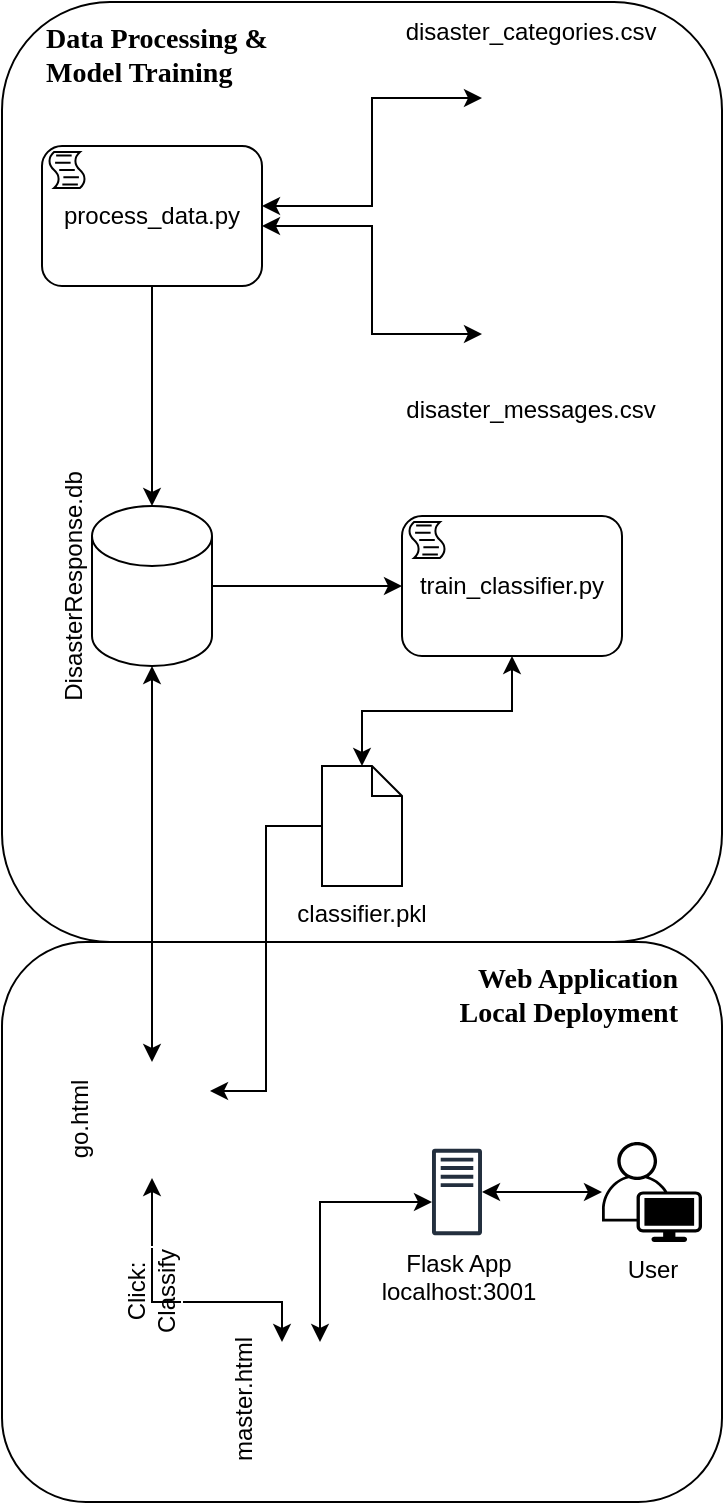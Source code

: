 <mxfile version="15.0.2" type="device"><diagram id="sBYXUSzWbDdxyva8VSn4" name="Page-1"><mxGraphModel dx="717" dy="709" grid="1" gridSize="10" guides="1" tooltips="1" connect="1" arrows="1" fold="1" page="1" pageScale="1" pageWidth="850" pageHeight="1100" math="0" shadow="0"><root><mxCell id="0"/><mxCell id="1" parent="0"/><mxCell id="HXa6G8np29_9BibCmOEg-16" value="Web Application&lt;br&gt;Local Deployment" style="rounded=1;whiteSpace=wrap;html=1;verticalAlign=bottom;fontFamily=Verdana;labelPosition=center;verticalLabelPosition=top;align=right;spacing=0;spacingBottom=-45;spacingLeft=0;fontStyle=1;spacingRight=22;fontSize=14;" vertex="1" parent="1"><mxGeometry x="100" y="480" width="360" height="280" as="geometry"/></mxCell><mxCell id="HXa6G8np29_9BibCmOEg-15" value="Data Processing &amp;amp;&lt;br style=&quot;font-size: 14px;&quot;&gt;Model Training" style="rounded=1;whiteSpace=wrap;html=1;verticalAlign=bottom;fontFamily=Verdana;labelPosition=center;verticalLabelPosition=top;align=left;spacing=0;spacingBottom=-45;spacingLeft=22;fontStyle=1;spacingRight=0;fontSize=14;" vertex="1" parent="1"><mxGeometry x="100" y="10" width="360" height="470" as="geometry"/></mxCell><mxCell id="HXa6G8np29_9BibCmOEg-7" style="edgeStyle=orthogonalEdgeStyle;rounded=0;orthogonalLoop=1;jettySize=auto;html=1;entryX=0;entryY=0.5;entryDx=0;entryDy=0;startArrow=classic;startFill=1;" edge="1" parent="1" source="HXa6G8np29_9BibCmOEg-1" target="HXa6G8np29_9BibCmOEg-6"><mxGeometry relative="1" as="geometry"><Array as="points"><mxPoint x="285" y="122"/><mxPoint x="285" y="176"/></Array></mxGeometry></mxCell><mxCell id="HXa6G8np29_9BibCmOEg-8" style="edgeStyle=orthogonalEdgeStyle;rounded=0;orthogonalLoop=1;jettySize=auto;html=1;entryX=0;entryY=0.5;entryDx=0;entryDy=0;startArrow=classic;startFill=1;" edge="1" parent="1" source="HXa6G8np29_9BibCmOEg-1" target="HXa6G8np29_9BibCmOEg-5"><mxGeometry relative="1" as="geometry"><Array as="points"><mxPoint x="285" y="112"/><mxPoint x="285" y="58"/></Array></mxGeometry></mxCell><mxCell id="HXa6G8np29_9BibCmOEg-10" style="edgeStyle=orthogonalEdgeStyle;rounded=0;orthogonalLoop=1;jettySize=auto;html=1;entryX=0.5;entryY=0;entryDx=0;entryDy=0;entryPerimeter=0;" edge="1" parent="1" source="HXa6G8np29_9BibCmOEg-1" target="HXa6G8np29_9BibCmOEg-9"><mxGeometry relative="1" as="geometry"><Array as="points"/></mxGeometry></mxCell><mxCell id="HXa6G8np29_9BibCmOEg-1" value="process_data.py" style="points=[[0.25,0,0],[0.5,0,0],[0.75,0,0],[1,0.25,0],[1,0.5,0],[1,0.75,0],[0.75,1,0],[0.5,1,0],[0.25,1,0],[0,0.75,0],[0,0.5,0],[0,0.25,0]];shape=mxgraph.bpmn.task;whiteSpace=wrap;rectStyle=rounded;size=10;taskMarker=script;" vertex="1" parent="1"><mxGeometry x="120" y="82" width="110" height="70" as="geometry"/></mxCell><mxCell id="HXa6G8np29_9BibCmOEg-5" value="disaster_categories.csv" style="shape=image;html=1;verticalAlign=bottom;verticalLabelPosition=top;labelBackgroundColor=#ffffff;imageAspect=0;aspect=fixed;image=https://cdn2.iconfinder.com/data/icons/simple-files/128/CSV.png;labelPosition=center;align=center;" vertex="1" parent="1"><mxGeometry x="340" y="34" width="48" height="48" as="geometry"/></mxCell><mxCell id="HXa6G8np29_9BibCmOEg-6" value="disaster_messages.csv" style="shape=image;html=1;verticalAlign=top;verticalLabelPosition=bottom;labelBackgroundColor=#ffffff;imageAspect=0;aspect=fixed;image=https://cdn2.iconfinder.com/data/icons/simple-files/128/CSV.png;labelPosition=center;align=center;" vertex="1" parent="1"><mxGeometry x="340" y="152" width="48" height="48" as="geometry"/></mxCell><mxCell id="HXa6G8np29_9BibCmOEg-12" style="edgeStyle=orthogonalEdgeStyle;rounded=0;orthogonalLoop=1;jettySize=auto;html=1;" edge="1" parent="1" source="HXa6G8np29_9BibCmOEg-9" target="HXa6G8np29_9BibCmOEg-11"><mxGeometry relative="1" as="geometry"/></mxCell><mxCell id="HXa6G8np29_9BibCmOEg-30" style="edgeStyle=orthogonalEdgeStyle;rounded=0;orthogonalLoop=1;jettySize=auto;html=1;entryX=0.5;entryY=0;entryDx=0;entryDy=0;fontFamily=Helvetica;fontSize=12;fontColor=#000000;startArrow=classic;startFill=1;shadow=0;" edge="1" parent="1" source="HXa6G8np29_9BibCmOEg-9" target="HXa6G8np29_9BibCmOEg-27"><mxGeometry relative="1" as="geometry"/></mxCell><mxCell id="HXa6G8np29_9BibCmOEg-9" value="DisasterResponse.db" style="shape=cylinder3;whiteSpace=wrap;html=1;boundedLbl=1;backgroundOutline=1;size=15;verticalAlign=bottom;labelPosition=left;verticalLabelPosition=middle;align=center;horizontal=0;" vertex="1" parent="1"><mxGeometry x="145" y="262" width="60" height="80" as="geometry"/></mxCell><mxCell id="HXa6G8np29_9BibCmOEg-14" style="edgeStyle=orthogonalEdgeStyle;rounded=0;orthogonalLoop=1;jettySize=auto;html=1;entryX=0.5;entryY=0;entryDx=0;entryDy=0;entryPerimeter=0;startArrow=classic;startFill=1;" edge="1" parent="1" source="HXa6G8np29_9BibCmOEg-11" target="HXa6G8np29_9BibCmOEg-13"><mxGeometry relative="1" as="geometry"/></mxCell><mxCell id="HXa6G8np29_9BibCmOEg-11" value="train_classifier.py" style="points=[[0.25,0,0],[0.5,0,0],[0.75,0,0],[1,0.25,0],[1,0.5,0],[1,0.75,0],[0.75,1,0],[0.5,1,0],[0.25,1,0],[0,0.75,0],[0,0.5,0],[0,0.25,0]];shape=mxgraph.bpmn.task;whiteSpace=wrap;rectStyle=rounded;size=10;taskMarker=script;" vertex="1" parent="1"><mxGeometry x="300" y="267" width="110" height="70" as="geometry"/></mxCell><mxCell id="HXa6G8np29_9BibCmOEg-35" style="edgeStyle=orthogonalEdgeStyle;rounded=0;orthogonalLoop=1;jettySize=auto;html=1;entryX=1;entryY=0.25;entryDx=0;entryDy=0;fontFamily=Helvetica;fontSize=12;fontColor=#000000;startArrow=none;startFill=0;" edge="1" parent="1" source="HXa6G8np29_9BibCmOEg-13" target="HXa6G8np29_9BibCmOEg-27"><mxGeometry relative="1" as="geometry"/></mxCell><mxCell id="HXa6G8np29_9BibCmOEg-13" value="classifier.pkl" style="shape=mxgraph.bpmn.data;labelPosition=center;verticalLabelPosition=bottom;align=center;verticalAlign=top;whiteSpace=wrap;size=15;html=1;" vertex="1" parent="1"><mxGeometry x="260" y="392" width="40" height="60" as="geometry"/></mxCell><mxCell id="HXa6G8np29_9BibCmOEg-19" style="edgeStyle=orthogonalEdgeStyle;rounded=0;orthogonalLoop=1;jettySize=auto;html=1;fontFamily=Helvetica;fontSize=12;fontColor=#000000;startArrow=classic;startFill=1;" edge="1" parent="1" source="HXa6G8np29_9BibCmOEg-17" target="HXa6G8np29_9BibCmOEg-18"><mxGeometry relative="1" as="geometry"/></mxCell><mxCell id="HXa6G8np29_9BibCmOEg-17" value="User" style="points=[[0.35,0,0],[0.98,0.51,0],[1,0.71,0],[0.67,1,0],[0,0.795,0],[0,0.65,0]];verticalLabelPosition=bottom;html=1;verticalAlign=top;aspect=fixed;align=center;pointerEvents=1;shape=mxgraph.cisco19.user;strokeColor=none;fontFamily=Helvetica;fontSize=12;fillColor=#000000;" vertex="1" parent="1"><mxGeometry x="400" y="580" width="50" height="50" as="geometry"/></mxCell><mxCell id="HXa6G8np29_9BibCmOEg-29" style="edgeStyle=orthogonalEdgeStyle;rounded=0;orthogonalLoop=1;jettySize=auto;html=1;entryX=0.5;entryY=0;entryDx=0;entryDy=0;fontFamily=Helvetica;fontSize=12;fontColor=#000000;startArrow=classic;startFill=1;" edge="1" parent="1" source="HXa6G8np29_9BibCmOEg-18" target="HXa6G8np29_9BibCmOEg-25"><mxGeometry relative="1" as="geometry"><Array as="points"><mxPoint x="259" y="610"/></Array></mxGeometry></mxCell><mxCell id="HXa6G8np29_9BibCmOEg-18" value="Flask App&lt;br&gt;localhost:3001" style="outlineConnect=0;gradientColor=none;fillColor=#232F3E;strokeColor=none;dashed=0;verticalLabelPosition=bottom;verticalAlign=top;align=center;html=1;fontSize=12;fontStyle=0;aspect=fixed;pointerEvents=1;shape=mxgraph.aws4.traditional_server;fontFamily=Helvetica;" vertex="1" parent="1"><mxGeometry x="315" y="583.33" width="25" height="43.33" as="geometry"/></mxCell><mxCell id="HXa6G8np29_9BibCmOEg-33" style="edgeStyle=orthogonalEdgeStyle;rounded=0;orthogonalLoop=1;jettySize=auto;html=1;fontFamily=Helvetica;fontSize=12;fontColor=#000000;startArrow=classic;startFill=1;" edge="1" parent="1" source="HXa6G8np29_9BibCmOEg-25" target="HXa6G8np29_9BibCmOEg-27"><mxGeometry relative="1" as="geometry"><Array as="points"><mxPoint x="240" y="660"/><mxPoint x="175" y="660"/></Array></mxGeometry></mxCell><mxCell id="HXa6G8np29_9BibCmOEg-34" value="Click:&lt;br&gt;Classify" style="edgeLabel;html=1;align=center;verticalAlign=middle;resizable=0;points=[];fontSize=12;fontFamily=Helvetica;fontColor=#000000;labelBackgroundColor=none;labelBorderColor=#FFFFFF;horizontal=0;" vertex="1" connectable="0" parent="HXa6G8np29_9BibCmOEg-33"><mxGeometry x="0.225" y="1" relative="1" as="geometry"><mxPoint as="offset"/></mxGeometry></mxCell><mxCell id="HXa6G8np29_9BibCmOEg-25" value="master.html" style="shape=image;html=1;verticalAlign=bottom;verticalLabelPosition=middle;labelBackgroundColor=#ffffff;imageAspect=0;aspect=fixed;image=https://cdn3.iconfinder.com/data/icons/ink-file-type/38/file-html-128.png;fontFamily=Helvetica;fontSize=12;fontColor=#000000;fillColor=#000000;horizontal=0;labelPosition=left;align=center;" vertex="1" parent="1"><mxGeometry x="230" y="680" width="58" height="58" as="geometry"/></mxCell><mxCell id="HXa6G8np29_9BibCmOEg-27" value="go.html" style="shape=image;html=1;verticalAlign=bottom;verticalLabelPosition=middle;labelBackgroundColor=#ffffff;imageAspect=0;aspect=fixed;image=https://cdn3.iconfinder.com/data/icons/ink-file-type/38/file-html-128.png;fontFamily=Helvetica;fontSize=12;fontColor=#000000;fillColor=#000000;horizontal=0;labelPosition=left;align=center;spacing=0;" vertex="1" parent="1"><mxGeometry x="146" y="540" width="58" height="58" as="geometry"/></mxCell></root></mxGraphModel></diagram></mxfile>
